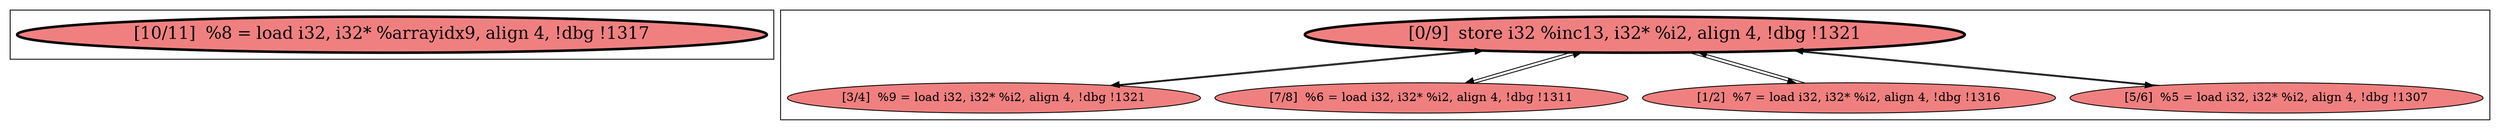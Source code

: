 
digraph G {





subgraph cluster1 {


node252 [penwidth=3.0,fontsize=20,fillcolor=lightcoral,label="[10/11]  %8 = load i32, i32* %arrayidx9, align 4, !dbg !1317",shape=ellipse,style=filled ]



}

subgraph cluster0 {


node250 [penwidth=3.0,fontsize=20,fillcolor=lightcoral,label="[0/9]  store i32 %inc13, i32* %i2, align 4, !dbg !1321",shape=ellipse,style=filled ]
node249 [fillcolor=lightcoral,label="[3/4]  %9 = load i32, i32* %i2, align 4, !dbg !1321",shape=ellipse,style=filled ]
node247 [fillcolor=lightcoral,label="[7/8]  %6 = load i32, i32* %i2, align 4, !dbg !1311",shape=ellipse,style=filled ]
node251 [fillcolor=lightcoral,label="[1/2]  %7 = load i32, i32* %i2, align 4, !dbg !1316",shape=ellipse,style=filled ]
node248 [fillcolor=lightcoral,label="[5/6]  %5 = load i32, i32* %i2, align 4, !dbg !1307",shape=ellipse,style=filled ]

node250->node249 [ ]
node249->node250 [ ]
node250->node251 [ ]
node250->node247 [ ]
node251->node250 [ ]
node248->node250 [ ]
node247->node250 [ ]
node250->node248 [ ]


}

}
